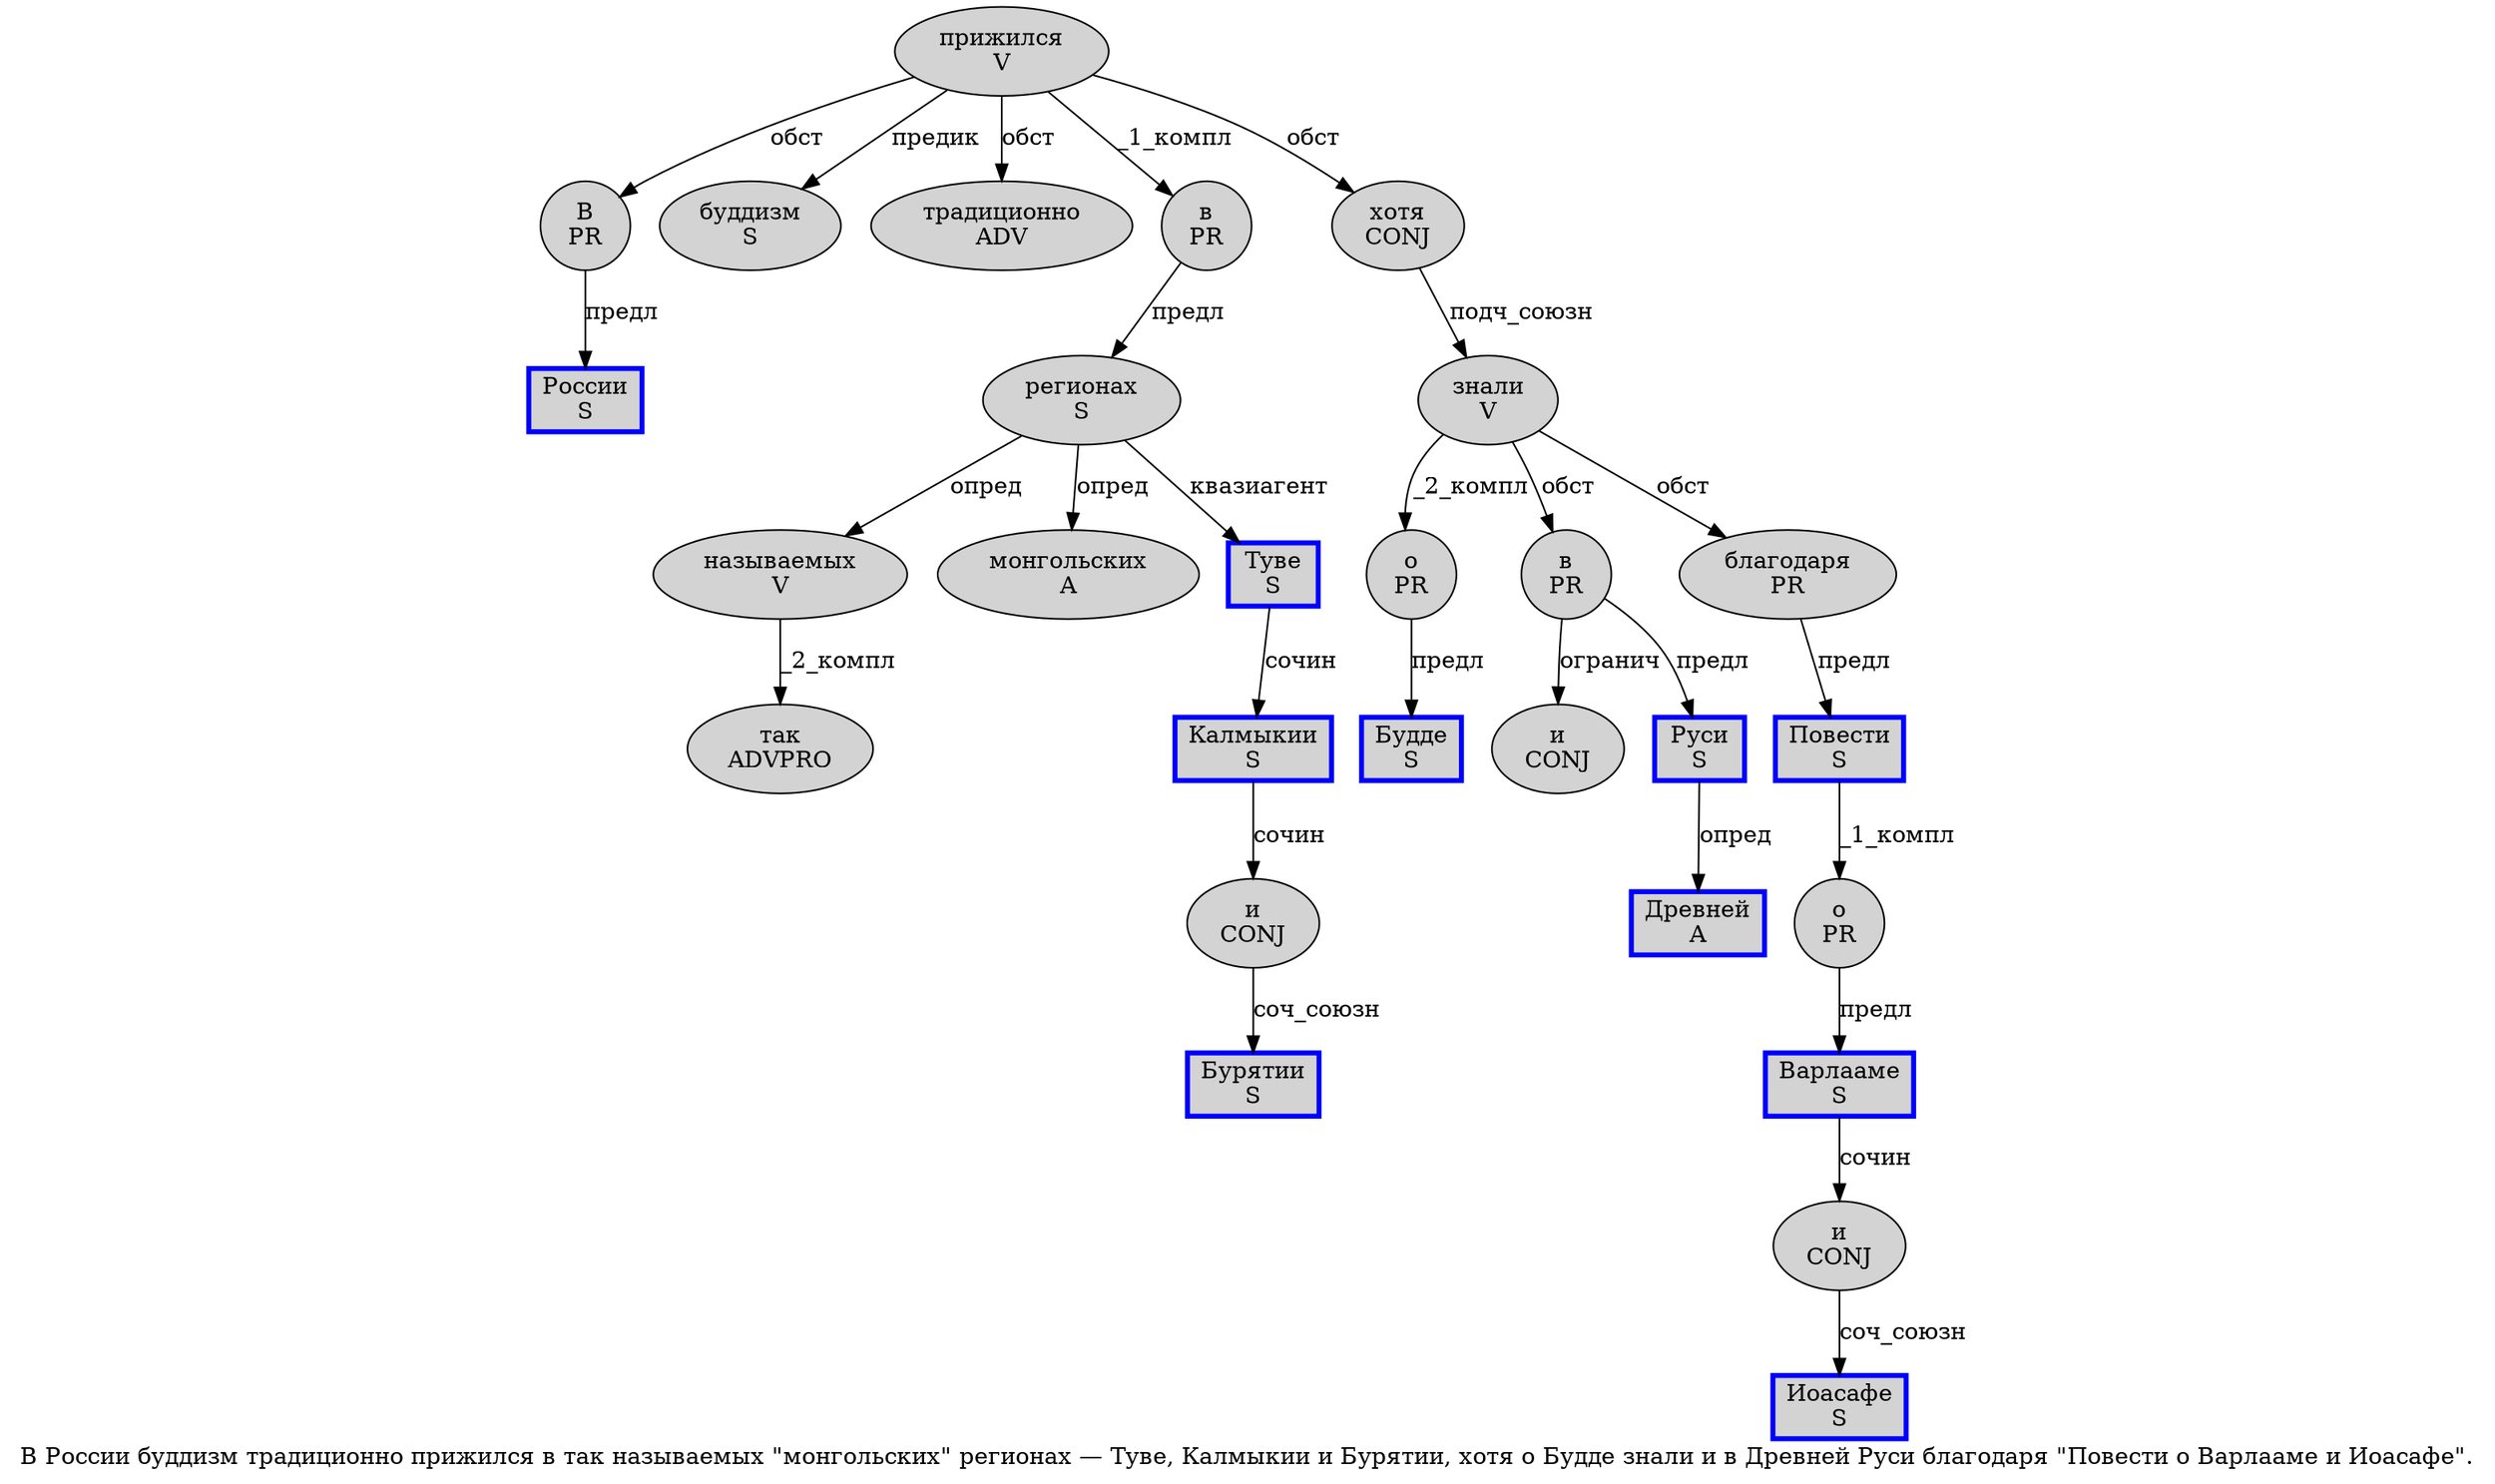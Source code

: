 digraph SENTENCE_1319 {
	graph [label="В России буддизм традиционно прижился в так называемых \"монгольских\" регионах — Туве, Калмыкии и Бурятии, хотя о Будде знали и в Древней Руси благодаря \"Повести о Варлааме и Иоасафе\"."]
	node [style=filled]
		0 [label="В
PR" color="" fillcolor=lightgray penwidth=1 shape=ellipse]
		1 [label="России
S" color=blue fillcolor=lightgray penwidth=3 shape=box]
		2 [label="буддизм
S" color="" fillcolor=lightgray penwidth=1 shape=ellipse]
		3 [label="традиционно
ADV" color="" fillcolor=lightgray penwidth=1 shape=ellipse]
		4 [label="прижился
V" color="" fillcolor=lightgray penwidth=1 shape=ellipse]
		5 [label="в
PR" color="" fillcolor=lightgray penwidth=1 shape=ellipse]
		6 [label="так
ADVPRO" color="" fillcolor=lightgray penwidth=1 shape=ellipse]
		7 [label="называемых
V" color="" fillcolor=lightgray penwidth=1 shape=ellipse]
		9 [label="монгольских
A" color="" fillcolor=lightgray penwidth=1 shape=ellipse]
		11 [label="регионах
S" color="" fillcolor=lightgray penwidth=1 shape=ellipse]
		13 [label="Туве
S" color=blue fillcolor=lightgray penwidth=3 shape=box]
		15 [label="Калмыкии
S" color=blue fillcolor=lightgray penwidth=3 shape=box]
		16 [label="и
CONJ" color="" fillcolor=lightgray penwidth=1 shape=ellipse]
		17 [label="Бурятии
S" color=blue fillcolor=lightgray penwidth=3 shape=box]
		19 [label="хотя
CONJ" color="" fillcolor=lightgray penwidth=1 shape=ellipse]
		20 [label="о
PR" color="" fillcolor=lightgray penwidth=1 shape=ellipse]
		21 [label="Будде
S" color=blue fillcolor=lightgray penwidth=3 shape=box]
		22 [label="знали
V" color="" fillcolor=lightgray penwidth=1 shape=ellipse]
		23 [label="и
CONJ" color="" fillcolor=lightgray penwidth=1 shape=ellipse]
		24 [label="в
PR" color="" fillcolor=lightgray penwidth=1 shape=ellipse]
		25 [label="Древней
A" color=blue fillcolor=lightgray penwidth=3 shape=box]
		26 [label="Руси
S" color=blue fillcolor=lightgray penwidth=3 shape=box]
		27 [label="благодаря
PR" color="" fillcolor=lightgray penwidth=1 shape=ellipse]
		29 [label="Повести
S" color=blue fillcolor=lightgray penwidth=3 shape=box]
		30 [label="о
PR" color="" fillcolor=lightgray penwidth=1 shape=ellipse]
		31 [label="Варлааме
S" color=blue fillcolor=lightgray penwidth=3 shape=box]
		32 [label="и
CONJ" color="" fillcolor=lightgray penwidth=1 shape=ellipse]
		33 [label="Иоасафе
S" color=blue fillcolor=lightgray penwidth=3 shape=box]
			7 -> 6 [label="_2_компл"]
			19 -> 22 [label="подч_союзн"]
			4 -> 0 [label="обст"]
			4 -> 2 [label="предик"]
			4 -> 3 [label="обст"]
			4 -> 5 [label="_1_компл"]
			4 -> 19 [label="обст"]
			29 -> 30 [label="_1_компл"]
			11 -> 7 [label="опред"]
			11 -> 9 [label="опред"]
			11 -> 13 [label="квазиагент"]
			22 -> 20 [label="_2_компл"]
			22 -> 24 [label="обст"]
			22 -> 27 [label="обст"]
			0 -> 1 [label="предл"]
			5 -> 11 [label="предл"]
			31 -> 32 [label="сочин"]
			26 -> 25 [label="опред"]
			20 -> 21 [label="предл"]
			30 -> 31 [label="предл"]
			16 -> 17 [label="соч_союзн"]
			27 -> 29 [label="предл"]
			32 -> 33 [label="соч_союзн"]
			15 -> 16 [label="сочин"]
			13 -> 15 [label="сочин"]
			24 -> 23 [label="огранич"]
			24 -> 26 [label="предл"]
}